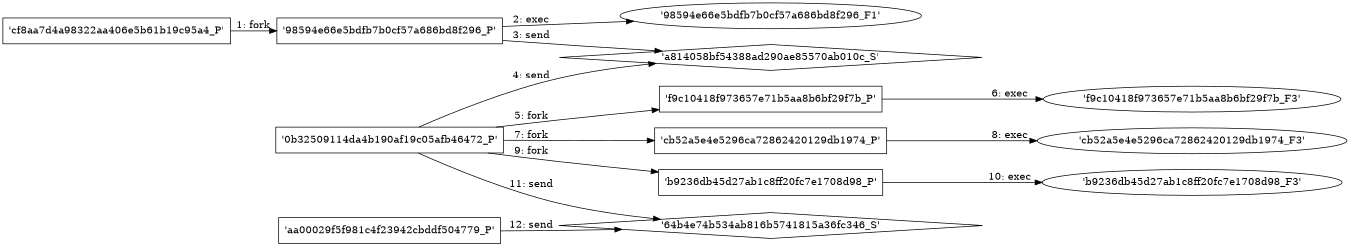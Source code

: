 digraph "D:\Learning\Paper\apt\基于CTI的攻击预警\Dataset\攻击图\ASGfromALLCTI\Insights on ransomware attacks.dot" {
rankdir="LR"
size="9"
fixedsize="false"
splines="true"
nodesep=0.3
ranksep=0
fontsize=10
overlap="scalexy"
engine= "neato"
	"'cf8aa7d4a98322aa406e5b61b19c95a4_P'" [node_type=Process shape=box]
	"'98594e66e5bdfb7b0cf57a686bd8f296_P'" [node_type=Process shape=box]
	"'cf8aa7d4a98322aa406e5b61b19c95a4_P'" -> "'98594e66e5bdfb7b0cf57a686bd8f296_P'" [label="1: fork"]
	"'98594e66e5bdfb7b0cf57a686bd8f296_P'" [node_type=Process shape=box]
	"'98594e66e5bdfb7b0cf57a686bd8f296_F1'" [node_type=File shape=ellipse]
	"'98594e66e5bdfb7b0cf57a686bd8f296_P'" -> "'98594e66e5bdfb7b0cf57a686bd8f296_F1'" [label="2: exec"]
	"'a814058bf54388ad290ae85570ab010c_S'" [node_type=Socket shape=diamond]
	"'98594e66e5bdfb7b0cf57a686bd8f296_P'" [node_type=Process shape=box]
	"'98594e66e5bdfb7b0cf57a686bd8f296_P'" -> "'a814058bf54388ad290ae85570ab010c_S'" [label="3: send"]
	"'a814058bf54388ad290ae85570ab010c_S'" [node_type=Socket shape=diamond]
	"'0b32509114da4b190af19c05afb46472_P'" [node_type=Process shape=box]
	"'0b32509114da4b190af19c05afb46472_P'" -> "'a814058bf54388ad290ae85570ab010c_S'" [label="4: send"]
	"'0b32509114da4b190af19c05afb46472_P'" [node_type=Process shape=box]
	"'f9c10418f973657e71b5aa8b6bf29f7b_P'" [node_type=Process shape=box]
	"'0b32509114da4b190af19c05afb46472_P'" -> "'f9c10418f973657e71b5aa8b6bf29f7b_P'" [label="5: fork"]
	"'f9c10418f973657e71b5aa8b6bf29f7b_P'" [node_type=Process shape=box]
	"'f9c10418f973657e71b5aa8b6bf29f7b_F3'" [node_type=File shape=ellipse]
	"'f9c10418f973657e71b5aa8b6bf29f7b_P'" -> "'f9c10418f973657e71b5aa8b6bf29f7b_F3'" [label="6: exec"]
	"'0b32509114da4b190af19c05afb46472_P'" [node_type=Process shape=box]
	"'cb52a5e4e5296ca72862420129db1974_P'" [node_type=Process shape=box]
	"'0b32509114da4b190af19c05afb46472_P'" -> "'cb52a5e4e5296ca72862420129db1974_P'" [label="7: fork"]
	"'cb52a5e4e5296ca72862420129db1974_P'" [node_type=Process shape=box]
	"'cb52a5e4e5296ca72862420129db1974_F3'" [node_type=File shape=ellipse]
	"'cb52a5e4e5296ca72862420129db1974_P'" -> "'cb52a5e4e5296ca72862420129db1974_F3'" [label="8: exec"]
	"'0b32509114da4b190af19c05afb46472_P'" [node_type=Process shape=box]
	"'b9236db45d27ab1c8ff20fc7e1708d98_P'" [node_type=Process shape=box]
	"'0b32509114da4b190af19c05afb46472_P'" -> "'b9236db45d27ab1c8ff20fc7e1708d98_P'" [label="9: fork"]
	"'b9236db45d27ab1c8ff20fc7e1708d98_P'" [node_type=Process shape=box]
	"'b9236db45d27ab1c8ff20fc7e1708d98_F3'" [node_type=File shape=ellipse]
	"'b9236db45d27ab1c8ff20fc7e1708d98_P'" -> "'b9236db45d27ab1c8ff20fc7e1708d98_F3'" [label="10: exec"]
	"'64b4e74b534ab816b5741815a36fc346_S'" [node_type=Socket shape=diamond]
	"'0b32509114da4b190af19c05afb46472_P'" [node_type=Process shape=box]
	"'0b32509114da4b190af19c05afb46472_P'" -> "'64b4e74b534ab816b5741815a36fc346_S'" [label="11: send"]
	"'64b4e74b534ab816b5741815a36fc346_S'" [node_type=Socket shape=diamond]
	"'aa00029f5f981c4f23942cbddf504779_P'" [node_type=Process shape=box]
	"'aa00029f5f981c4f23942cbddf504779_P'" -> "'64b4e74b534ab816b5741815a36fc346_S'" [label="12: send"]
}
